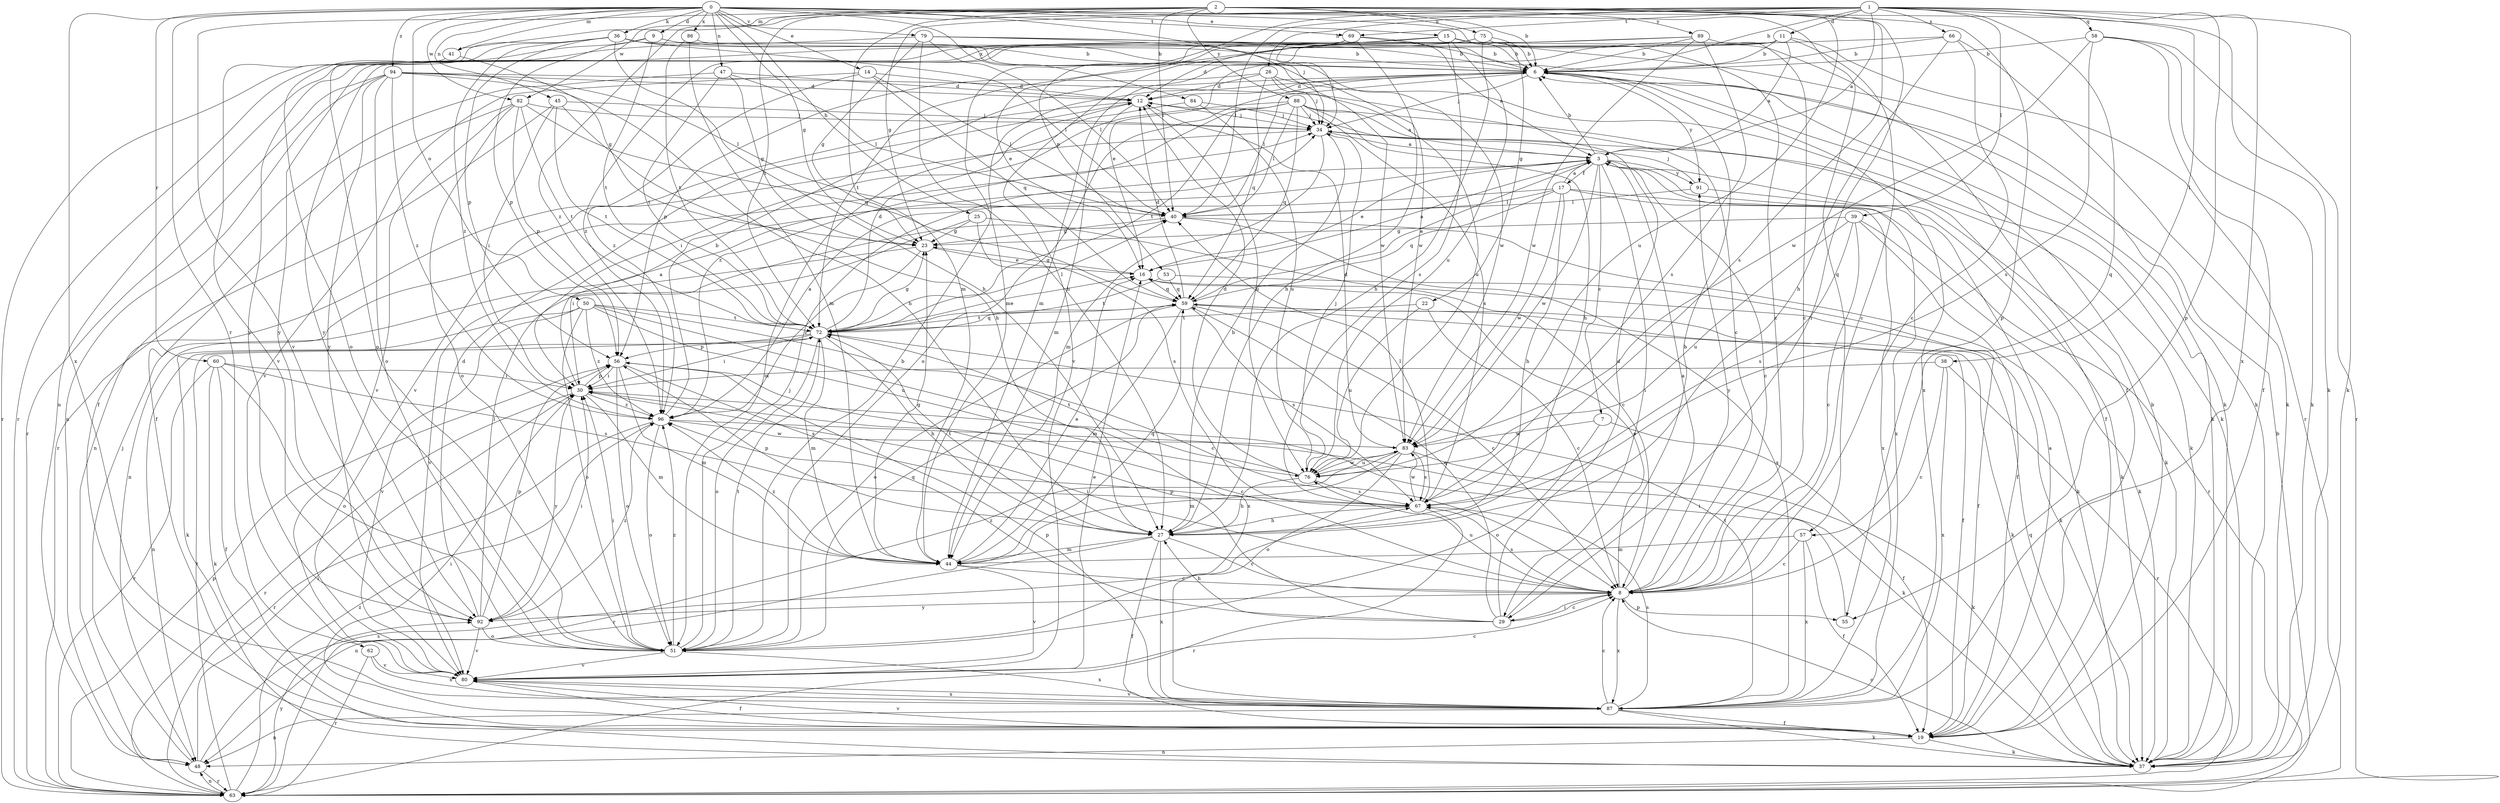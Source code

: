 strict digraph  {
0;
1;
2;
3;
6;
7;
8;
9;
11;
12;
14;
15;
16;
17;
19;
22;
23;
25;
26;
27;
29;
30;
34;
36;
37;
38;
39;
40;
41;
44;
45;
47;
48;
50;
51;
53;
55;
56;
57;
58;
59;
60;
62;
63;
66;
67;
69;
72;
75;
76;
79;
80;
82;
83;
84;
86;
87;
88;
89;
91;
92;
94;
96;
0 -> 9  [label=d];
0 -> 14  [label=e];
0 -> 15  [label=e];
0 -> 22  [label=g];
0 -> 23  [label=g];
0 -> 25  [label=h];
0 -> 34  [label=j];
0 -> 36  [label=k];
0 -> 37  [label=k];
0 -> 41  [label=m];
0 -> 45  [label=n];
0 -> 47  [label=n];
0 -> 50  [label=o];
0 -> 57  [label=q];
0 -> 60  [label=r];
0 -> 62  [label=r];
0 -> 69  [label=t];
0 -> 79  [label=v];
0 -> 82  [label=w];
0 -> 84  [label=x];
0 -> 86  [label=x];
0 -> 87  [label=x];
0 -> 94  [label=z];
1 -> 3  [label=a];
1 -> 6  [label=b];
1 -> 11  [label=d];
1 -> 23  [label=g];
1 -> 26  [label=h];
1 -> 37  [label=k];
1 -> 38  [label=l];
1 -> 39  [label=l];
1 -> 40  [label=l];
1 -> 53  [label=p];
1 -> 55  [label=p];
1 -> 57  [label=q];
1 -> 58  [label=q];
1 -> 66  [label=s];
1 -> 69  [label=t];
1 -> 72  [label=t];
1 -> 87  [label=x];
2 -> 6  [label=b];
2 -> 29  [label=i];
2 -> 40  [label=l];
2 -> 41  [label=m];
2 -> 44  [label=m];
2 -> 55  [label=p];
2 -> 67  [label=s];
2 -> 75  [label=u];
2 -> 76  [label=u];
2 -> 80  [label=v];
2 -> 82  [label=w];
2 -> 88  [label=y];
2 -> 89  [label=y];
2 -> 96  [label=z];
3 -> 6  [label=b];
3 -> 7  [label=c];
3 -> 8  [label=c];
3 -> 16  [label=e];
3 -> 17  [label=f];
3 -> 29  [label=i];
3 -> 37  [label=k];
3 -> 83  [label=w];
3 -> 87  [label=x];
3 -> 91  [label=y];
6 -> 12  [label=d];
6 -> 34  [label=j];
6 -> 37  [label=k];
6 -> 40  [label=l];
6 -> 51  [label=o];
6 -> 87  [label=x];
6 -> 91  [label=y];
7 -> 19  [label=f];
7 -> 51  [label=o];
7 -> 83  [label=w];
8 -> 3  [label=a];
8 -> 16  [label=e];
8 -> 29  [label=i];
8 -> 30  [label=i];
8 -> 55  [label=p];
8 -> 67  [label=s];
8 -> 76  [label=u];
8 -> 87  [label=x];
8 -> 91  [label=y];
8 -> 92  [label=y];
9 -> 6  [label=b];
9 -> 51  [label=o];
9 -> 56  [label=p];
9 -> 72  [label=t];
9 -> 83  [label=w];
11 -> 3  [label=a];
11 -> 6  [label=b];
11 -> 8  [label=c];
11 -> 44  [label=m];
11 -> 63  [label=r];
11 -> 72  [label=t];
11 -> 92  [label=y];
12 -> 34  [label=j];
12 -> 44  [label=m];
12 -> 76  [label=u];
12 -> 80  [label=v];
14 -> 12  [label=d];
14 -> 40  [label=l];
14 -> 59  [label=q];
14 -> 80  [label=v];
14 -> 96  [label=z];
15 -> 6  [label=b];
15 -> 12  [label=d];
15 -> 37  [label=k];
15 -> 48  [label=n];
15 -> 67  [label=s];
15 -> 76  [label=u];
16 -> 3  [label=a];
16 -> 23  [label=g];
16 -> 37  [label=k];
16 -> 59  [label=q];
17 -> 3  [label=a];
17 -> 27  [label=h];
17 -> 40  [label=l];
17 -> 48  [label=n];
17 -> 59  [label=q];
17 -> 63  [label=r];
17 -> 83  [label=w];
17 -> 87  [label=x];
19 -> 3  [label=a];
19 -> 6  [label=b];
19 -> 30  [label=i];
19 -> 37  [label=k];
19 -> 48  [label=n];
19 -> 80  [label=v];
22 -> 8  [label=c];
22 -> 72  [label=t];
22 -> 76  [label=u];
23 -> 16  [label=e];
23 -> 80  [label=v];
23 -> 96  [label=z];
25 -> 8  [label=c];
25 -> 23  [label=g];
25 -> 30  [label=i];
25 -> 67  [label=s];
26 -> 12  [label=d];
26 -> 34  [label=j];
26 -> 37  [label=k];
26 -> 56  [label=p];
26 -> 59  [label=q];
26 -> 76  [label=u];
27 -> 8  [label=c];
27 -> 19  [label=f];
27 -> 44  [label=m];
27 -> 48  [label=n];
27 -> 56  [label=p];
27 -> 72  [label=t];
27 -> 87  [label=x];
29 -> 6  [label=b];
29 -> 8  [label=c];
29 -> 12  [label=d];
29 -> 27  [label=h];
29 -> 56  [label=p];
29 -> 59  [label=q];
29 -> 96  [label=z];
30 -> 3  [label=a];
30 -> 8  [label=c];
30 -> 44  [label=m];
30 -> 56  [label=p];
30 -> 63  [label=r];
30 -> 92  [label=y];
30 -> 96  [label=z];
34 -> 3  [label=a];
34 -> 27  [label=h];
34 -> 37  [label=k];
34 -> 44  [label=m];
34 -> 48  [label=n];
36 -> 6  [label=b];
36 -> 27  [label=h];
36 -> 40  [label=l];
36 -> 51  [label=o];
36 -> 56  [label=p];
36 -> 63  [label=r];
36 -> 83  [label=w];
36 -> 96  [label=z];
37 -> 8  [label=c];
37 -> 59  [label=q];
38 -> 8  [label=c];
38 -> 30  [label=i];
38 -> 63  [label=r];
38 -> 87  [label=x];
39 -> 8  [label=c];
39 -> 19  [label=f];
39 -> 23  [label=g];
39 -> 37  [label=k];
39 -> 67  [label=s];
39 -> 76  [label=u];
40 -> 23  [label=g];
40 -> 37  [label=k];
40 -> 87  [label=x];
41 -> 23  [label=g];
41 -> 80  [label=v];
44 -> 8  [label=c];
44 -> 16  [label=e];
44 -> 23  [label=g];
44 -> 59  [label=q];
44 -> 80  [label=v];
44 -> 96  [label=z];
45 -> 27  [label=h];
45 -> 30  [label=i];
45 -> 34  [label=j];
45 -> 63  [label=r];
45 -> 72  [label=t];
47 -> 12  [label=d];
47 -> 19  [label=f];
47 -> 23  [label=g];
47 -> 40  [label=l];
47 -> 72  [label=t];
48 -> 30  [label=i];
48 -> 34  [label=j];
48 -> 63  [label=r];
48 -> 67  [label=s];
50 -> 8  [label=c];
50 -> 37  [label=k];
50 -> 51  [label=o];
50 -> 72  [label=t];
50 -> 76  [label=u];
50 -> 80  [label=v];
50 -> 87  [label=x];
50 -> 96  [label=z];
51 -> 6  [label=b];
51 -> 30  [label=i];
51 -> 34  [label=j];
51 -> 59  [label=q];
51 -> 72  [label=t];
51 -> 80  [label=v];
51 -> 87  [label=x];
51 -> 96  [label=z];
53 -> 19  [label=f];
53 -> 59  [label=q];
53 -> 72  [label=t];
55 -> 30  [label=i];
56 -> 30  [label=i];
56 -> 44  [label=m];
56 -> 51  [label=o];
56 -> 67  [label=s];
57 -> 8  [label=c];
57 -> 19  [label=f];
57 -> 44  [label=m];
57 -> 87  [label=x];
58 -> 6  [label=b];
58 -> 19  [label=f];
58 -> 37  [label=k];
58 -> 63  [label=r];
58 -> 67  [label=s];
58 -> 83  [label=w];
59 -> 3  [label=a];
59 -> 8  [label=c];
59 -> 12  [label=d];
59 -> 19  [label=f];
59 -> 37  [label=k];
59 -> 44  [label=m];
59 -> 51  [label=o];
59 -> 67  [label=s];
59 -> 72  [label=t];
60 -> 19  [label=f];
60 -> 30  [label=i];
60 -> 37  [label=k];
60 -> 51  [label=o];
60 -> 63  [label=r];
60 -> 67  [label=s];
62 -> 63  [label=r];
62 -> 80  [label=v];
62 -> 87  [label=x];
63 -> 6  [label=b];
63 -> 48  [label=n];
63 -> 56  [label=p];
63 -> 72  [label=t];
63 -> 92  [label=y];
63 -> 96  [label=z];
66 -> 6  [label=b];
66 -> 8  [label=c];
66 -> 16  [label=e];
66 -> 27  [label=h];
66 -> 37  [label=k];
67 -> 27  [label=h];
67 -> 40  [label=l];
67 -> 63  [label=r];
67 -> 83  [label=w];
69 -> 3  [label=a];
69 -> 6  [label=b];
69 -> 16  [label=e];
69 -> 27  [label=h];
69 -> 34  [label=j];
69 -> 44  [label=m];
72 -> 12  [label=d];
72 -> 16  [label=e];
72 -> 23  [label=g];
72 -> 27  [label=h];
72 -> 30  [label=i];
72 -> 40  [label=l];
72 -> 44  [label=m];
72 -> 48  [label=n];
72 -> 51  [label=o];
72 -> 56  [label=p];
72 -> 59  [label=q];
75 -> 6  [label=b];
75 -> 8  [label=c];
75 -> 19  [label=f];
75 -> 27  [label=h];
75 -> 92  [label=y];
75 -> 96  [label=z];
76 -> 12  [label=d];
76 -> 27  [label=h];
76 -> 34  [label=j];
76 -> 67  [label=s];
76 -> 72  [label=t];
76 -> 83  [label=w];
79 -> 6  [label=b];
79 -> 23  [label=g];
79 -> 27  [label=h];
79 -> 37  [label=k];
79 -> 40  [label=l];
79 -> 63  [label=r];
79 -> 83  [label=w];
80 -> 8  [label=c];
80 -> 16  [label=e];
80 -> 19  [label=f];
80 -> 87  [label=x];
82 -> 19  [label=f];
82 -> 34  [label=j];
82 -> 51  [label=o];
82 -> 56  [label=p];
82 -> 59  [label=q];
82 -> 72  [label=t];
82 -> 80  [label=v];
83 -> 12  [label=d];
83 -> 37  [label=k];
83 -> 44  [label=m];
83 -> 51  [label=o];
83 -> 63  [label=r];
83 -> 67  [label=s];
83 -> 76  [label=u];
84 -> 34  [label=j];
84 -> 51  [label=o];
84 -> 76  [label=u];
86 -> 6  [label=b];
86 -> 44  [label=m];
86 -> 72  [label=t];
87 -> 8  [label=c];
87 -> 19  [label=f];
87 -> 37  [label=k];
87 -> 48  [label=n];
87 -> 56  [label=p];
87 -> 67  [label=s];
87 -> 72  [label=t];
87 -> 80  [label=v];
88 -> 3  [label=a];
88 -> 19  [label=f];
88 -> 27  [label=h];
88 -> 30  [label=i];
88 -> 34  [label=j];
88 -> 40  [label=l];
88 -> 59  [label=q];
88 -> 67  [label=s];
88 -> 72  [label=t];
88 -> 96  [label=z];
89 -> 6  [label=b];
89 -> 8  [label=c];
89 -> 67  [label=s];
89 -> 80  [label=v];
89 -> 83  [label=w];
89 -> 92  [label=y];
91 -> 34  [label=j];
91 -> 37  [label=k];
91 -> 40  [label=l];
92 -> 12  [label=d];
92 -> 30  [label=i];
92 -> 40  [label=l];
92 -> 51  [label=o];
92 -> 56  [label=p];
92 -> 80  [label=v];
92 -> 96  [label=z];
94 -> 8  [label=c];
94 -> 12  [label=d];
94 -> 27  [label=h];
94 -> 40  [label=l];
94 -> 48  [label=n];
94 -> 51  [label=o];
94 -> 63  [label=r];
94 -> 92  [label=y];
94 -> 96  [label=z];
96 -> 3  [label=a];
96 -> 6  [label=b];
96 -> 37  [label=k];
96 -> 51  [label=o];
96 -> 63  [label=r];
96 -> 83  [label=w];
}
